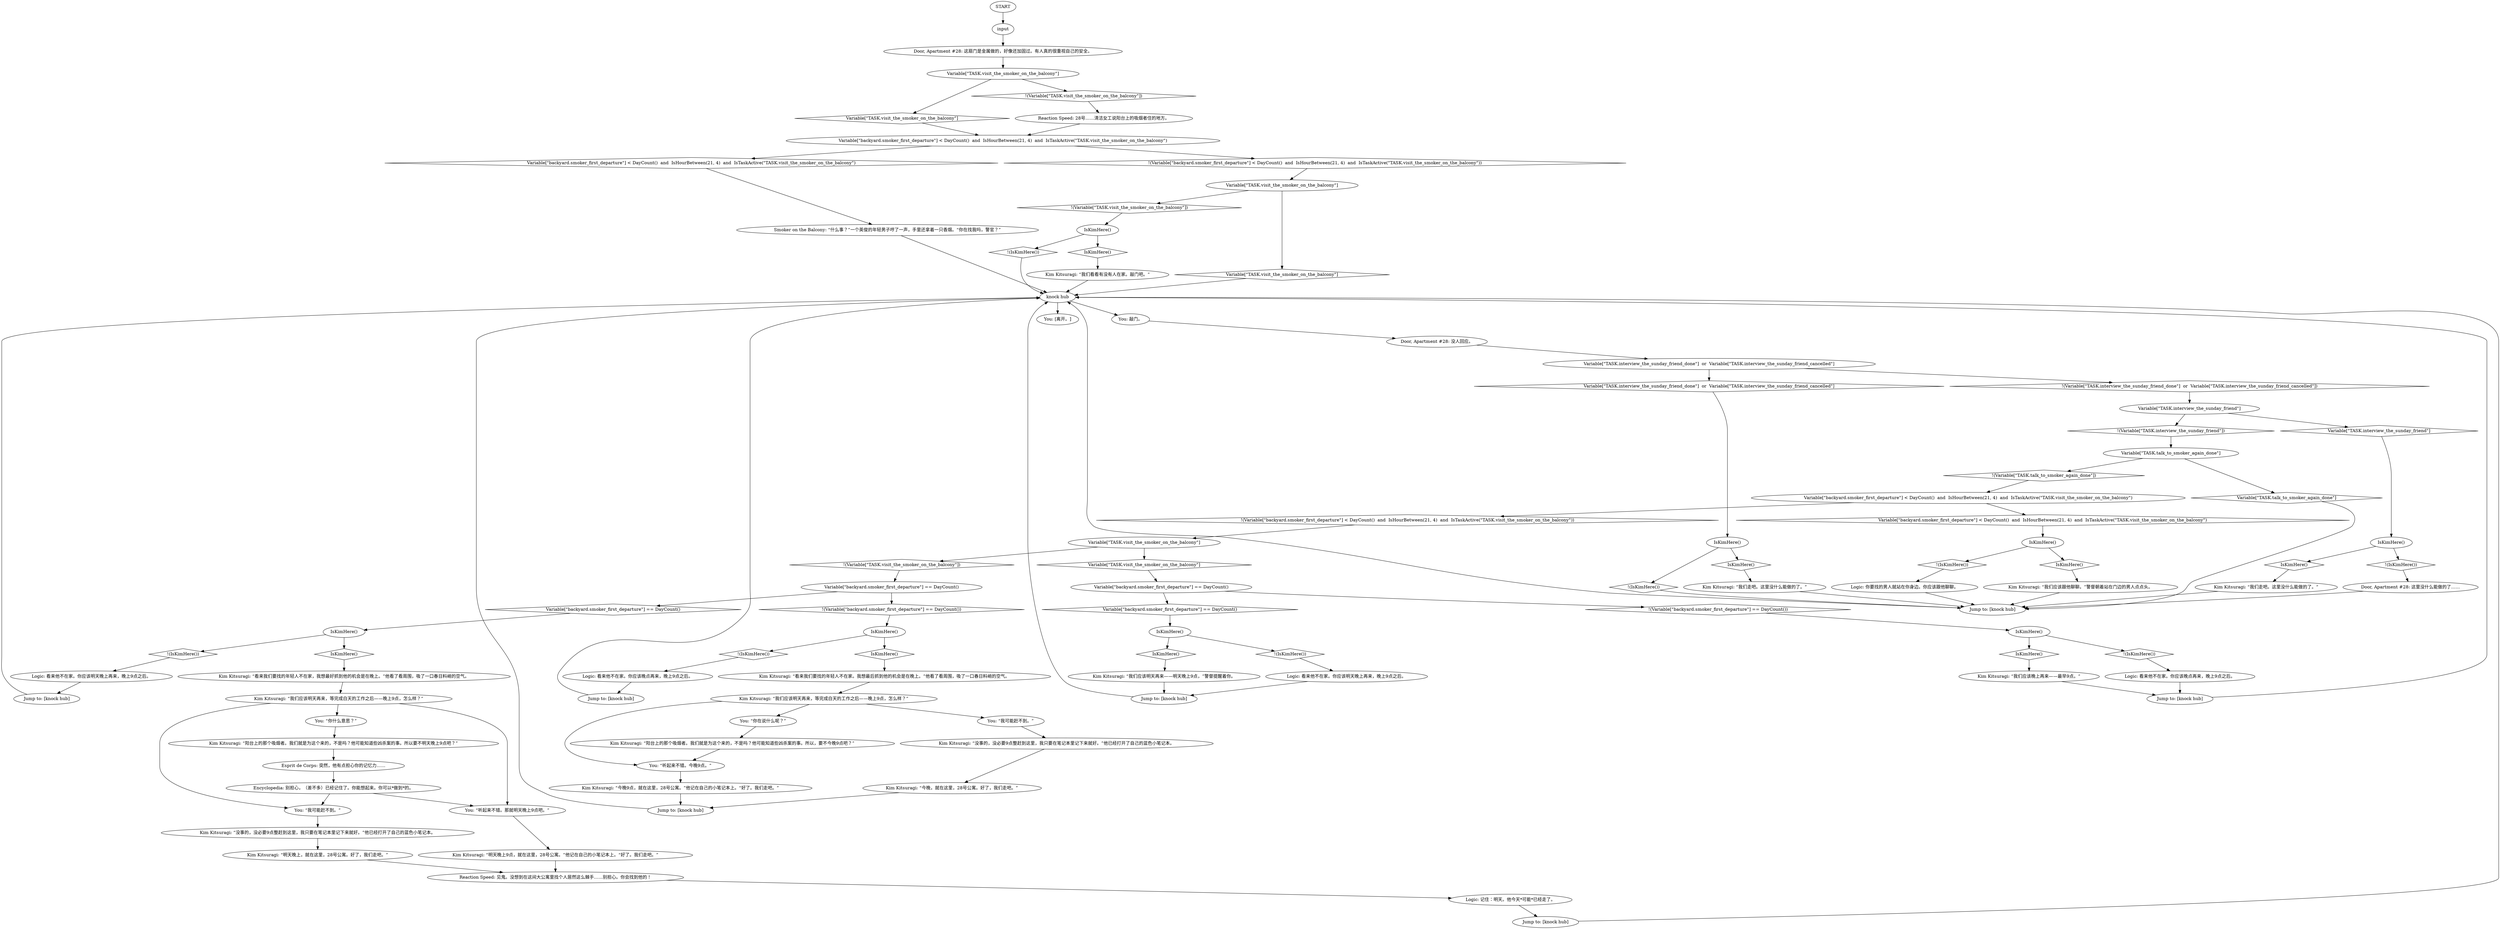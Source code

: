 # APT / SMOKER DOOR
# DOOR, APARTMENT #28 (SMOKER ON THE BALCONY)
# ==================================================
digraph G {
	  0 [label="START"];
	  1 [label="input"];
	  2 [label="Kim Kitsuragi: “我们看看有没有人在家。敲门吧。”"];
	  3 [label="Kim Kitsuragi: “阳台上的那个吸烟者。我们就是为这个来的，不是吗？他可能知道些凶杀案的事。所以，要不今晚9点吧？”"];
	  4 [label="IsKimHere()"];
	  5 [label="IsKimHere()", shape=diamond];
	  6 [label="!(IsKimHere())", shape=diamond];
	  7 [label="Jump to: [knock hub]"];
	  8 [label="Variable[\"TASK.interview_the_sunday_friend\"]"];
	  9 [label="Variable[\"TASK.interview_the_sunday_friend\"]", shape=diamond];
	  10 [label="!(Variable[\"TASK.interview_the_sunday_friend\"])", shape=diamond];
	  11 [label="Jump to: [knock hub]"];
	  12 [label="Kim Kitsuragi: “明天晚上，就在这里，28号公寓。好了，我们走吧。”"];
	  13 [label="You: “我可能赶不到。”"];
	  14 [label="Jump to: [knock hub]"];
	  15 [label="IsKimHere()"];
	  16 [label="IsKimHere()", shape=diamond];
	  17 [label="!(IsKimHere())", shape=diamond];
	  18 [label="Door, Apartment #28: 没人回应。"];
	  19 [label="knock hub"];
	  20 [label="Variable[\"backyard.smoker_first_departure\"] == DayCount()"];
	  21 [label="Variable[\"backyard.smoker_first_departure\"] == DayCount()", shape=diamond];
	  22 [label="!(Variable[\"backyard.smoker_first_departure\"] == DayCount())", shape=diamond];
	  23 [label="Esprit de Corps: 突然，他有点担心你的记忆力……"];
	  24 [label="Kim Kitsuragi: “没事的，没必要9点整赶到这里，我只要在笔记本里记下来就好。”他已经打开了自己的蓝色小笔记本。"];
	  25 [label="You: “你在说什么呢？”"];
	  26 [label="Kim Kitsuragi: “没事的，没必要9点整赶到这里，我只要在笔记本里记下来就好。”他已经打开了自己的蓝色小笔记本。"];
	  27 [label="IsKimHere()"];
	  28 [label="IsKimHere()", shape=diamond];
	  29 [label="!(IsKimHere())", shape=diamond];
	  30 [label="Smoker on the Balcony: “什么事？”一个英俊的年轻男子哼了一声，手里还拿着一只香烟。“你在找我吗，警官？”"];
	  31 [label="Logic: 看来他不在家。你应该晚点再来，晚上9点之后。"];
	  32 [label="Logic: 看来他不在家。你应该晚点再来，晚上9点之后。"];
	  33 [label="Logic: 你要找的男人就站在你身边。你应该跟他聊聊。"];
	  34 [label="Kim Kitsuragi: “我们走吧。这里没什么能做的了。”"];
	  35 [label="Variable[\"backyard.smoker_first_departure\"] < DayCount()  and  IsHourBetween(21, 4)  and  IsTaskActive(\"TASK.visit_the_smoker_on_the_balcony\")"];
	  36 [label="Variable[\"backyard.smoker_first_departure\"] < DayCount()  and  IsHourBetween(21, 4)  and  IsTaskActive(\"TASK.visit_the_smoker_on_the_balcony\")", shape=diamond];
	  37 [label="!(Variable[\"backyard.smoker_first_departure\"] < DayCount()  and  IsHourBetween(21, 4)  and  IsTaskActive(\"TASK.visit_the_smoker_on_the_balcony\"))", shape=diamond];
	  38 [label="Variable[\"TASK.talk_to_smoker_again_done\"]"];
	  39 [label="Variable[\"TASK.talk_to_smoker_again_done\"]", shape=diamond];
	  40 [label="!(Variable[\"TASK.talk_to_smoker_again_done\"])", shape=diamond];
	  41 [label="Kim Kitsuragi: “看来我们要找的年轻人不在家，我想最好抓到他的机会是在晚上。”他看了看周围，吸了一口春日料峭的空气。"];
	  42 [label="Kim Kitsuragi: “明天晚上9点，就在这里，28号公寓。”他记在自己的小笔记本上。“好了。我们走吧。”"];
	  43 [label="Jump to: [knock hub]"];
	  44 [label="Kim Kitsuragi: “今晚9点，就在这里，28号公寓。”他记在自己的小笔记本上。“好了。我们走吧。”"];
	  45 [label="Encyclopedia: 别担心，（差不多）已经记住了。你能想起来。你可以*做到*的。"];
	  46 [label="You: 敲门。"];
	  47 [label="Variable[\"backyard.smoker_first_departure\"] == DayCount()"];
	  48 [label="Variable[\"backyard.smoker_first_departure\"] == DayCount()", shape=diamond];
	  49 [label="!(Variable[\"backyard.smoker_first_departure\"] == DayCount())", shape=diamond];
	  50 [label="Kim Kitsuragi: “我们应该明天再来，等完成白天的工作之后——晚上9点，怎么样？”"];
	  51 [label="Kim Kitsuragi: “我们应该跟他聊聊。”警督朝着站在门边的男人点点头。"];
	  52 [label="Logic: 记住：明天。他今天*可能*已经走了。"];
	  53 [label="Door, Apartment #28: 这扇门是金属做的，好像还加固过。有人真的很重视自己的安全。"];
	  54 [label="Kim Kitsuragi: “今晚，就在这里，28号公寓。好了，我们走吧。”"];
	  55 [label="Kim Kitsuragi: “我们应该明天再来，等完成白天的工作之后——晚上9点，怎么样？”"];
	  56 [label="Variable[\"TASK.visit_the_smoker_on_the_balcony\"]"];
	  57 [label="Variable[\"TASK.visit_the_smoker_on_the_balcony\"]", shape=diamond];
	  58 [label="!(Variable[\"TASK.visit_the_smoker_on_the_balcony\"])", shape=diamond];
	  59 [label="Variable[\"backyard.smoker_first_departure\"] < DayCount()  and  IsHourBetween(21, 4)  and  IsTaskActive(\"TASK.visit_the_smoker_on_the_balcony\")"];
	  60 [label="Variable[\"backyard.smoker_first_departure\"] < DayCount()  and  IsHourBetween(21, 4)  and  IsTaskActive(\"TASK.visit_the_smoker_on_the_balcony\")", shape=diamond];
	  61 [label="!(Variable[\"backyard.smoker_first_departure\"] < DayCount()  and  IsHourBetween(21, 4)  and  IsTaskActive(\"TASK.visit_the_smoker_on_the_balcony\"))", shape=diamond];
	  62 [label="Jump to: [knock hub]"];
	  63 [label="Variable[\"TASK.visit_the_smoker_on_the_balcony\"]"];
	  64 [label="Variable[\"TASK.visit_the_smoker_on_the_balcony\"]", shape=diamond];
	  65 [label="!(Variable[\"TASK.visit_the_smoker_on_the_balcony\"])", shape=diamond];
	  66 [label="Variable[\"TASK.interview_the_sunday_friend_done\"]  or  Variable[\"TASK.interview_the_sunday_friend_cancelled\"]"];
	  67 [label="Variable[\"TASK.interview_the_sunday_friend_done\"]  or  Variable[\"TASK.interview_the_sunday_friend_cancelled\"]", shape=diamond];
	  68 [label="!(Variable[\"TASK.interview_the_sunday_friend_done\"]  or  Variable[\"TASK.interview_the_sunday_friend_cancelled\"])", shape=diamond];
	  69 [label="Reaction Speed: 28号……清洁女工说阳台上的吸烟者住的地方。"];
	  70 [label="Jump to: [knock hub]"];
	  71 [label="Jump to: [knock hub]"];
	  72 [label="Kim Kitsuragi: “我们应该明天再来——明天晚上9点，”警督提醒着你。"];
	  73 [label="IsKimHere()"];
	  74 [label="IsKimHere()", shape=diamond];
	  75 [label="!(IsKimHere())", shape=diamond];
	  76 [label="IsKimHere()"];
	  77 [label="IsKimHere()", shape=diamond];
	  78 [label="!(IsKimHere())", shape=diamond];
	  79 [label="You: [离开。]"];
	  80 [label="You: “听起来不错。那就明天晚上9点吧。”"];
	  81 [label="You: “我可能赶不到。”"];
	  82 [label="Kim Kitsuragi: “阳台上的那个吸烟者。我们就是为这个来的，不是吗？他可能知道些凶杀案的事。所以要不明天晚上9点吧？”"];
	  83 [label="Kim Kitsuragi: “我们应该晚上再来——最早9点。”"];
	  84 [label="You: “你什么意思？”"];
	  85 [label="IsKimHere()"];
	  86 [label="IsKimHere()", shape=diamond];
	  87 [label="!(IsKimHere())", shape=diamond];
	  88 [label="Variable[\"TASK.visit_the_smoker_on_the_balcony\"]"];
	  89 [label="Variable[\"TASK.visit_the_smoker_on_the_balcony\"]", shape=diamond];
	  90 [label="!(Variable[\"TASK.visit_the_smoker_on_the_balcony\"])", shape=diamond];
	  91 [label="Kim Kitsuragi: “看来我们要找的年轻人不在家。我想最后抓到他的机会是在晚上。”他看了看周围，吸了一口春日料峭的空气。"];
	  92 [label="Logic: 看来他不在家。你应该明天晚上再来，晚上9点之后。"];
	  93 [label="You: “听起来不错。今晚9点。”"];
	  94 [label="Logic: 看来他不在家。你应该明天晚上再来，晚上9点之后。"];
	  95 [label="Door, Apartment #28: 这里没什么能做的了……"];
	  97 [label="IsKimHere()"];
	  98 [label="IsKimHere()", shape=diamond];
	  99 [label="!(IsKimHere())", shape=diamond];
	  100 [label="IsKimHere()"];
	  101 [label="IsKimHere()", shape=diamond];
	  102 [label="!(IsKimHere())", shape=diamond];
	  103 [label="Reaction Speed: 见鬼。没想到在这间大公寓里找个人居然这么棘手……别担心。你会找到他的！"];
	  104 [label="Kim Kitsuragi: “我们走吧。这里没什么能做的了。”"];
	  0 -> 1
	  1 -> 53
	  2 -> 19
	  3 -> 93
	  4 -> 5
	  4 -> 6
	  5 -> 72
	  6 -> 94
	  7 -> 19
	  8 -> 9
	  8 -> 10
	  9 -> 27
	  10 -> 38
	  11 -> 19
	  12 -> 103
	  13 -> 26
	  14 -> 19
	  15 -> 16
	  15 -> 17
	  16 -> 34
	  17 -> 71
	  18 -> 66
	  19 -> 46
	  19 -> 79
	  20 -> 21
	  20 -> 22
	  21 -> 4
	  22 -> 73
	  23 -> 45
	  24 -> 12
	  25 -> 3
	  26 -> 54
	  27 -> 28
	  27 -> 29
	  28 -> 104
	  29 -> 95
	  30 -> 19
	  31 -> 11
	  32 -> 62
	  33 -> 71
	  34 -> 71
	  35 -> 36
	  35 -> 37
	  36 -> 30
	  37 -> 63
	  38 -> 40
	  38 -> 39
	  39 -> 71
	  40 -> 59
	  41 -> 50
	  42 -> 103
	  43 -> 19
	  44 -> 7
	  45 -> 80
	  45 -> 81
	  46 -> 18
	  47 -> 48
	  47 -> 49
	  48 -> 100
	  49 -> 76
	  50 -> 80
	  50 -> 81
	  50 -> 84
	  51 -> 71
	  52 -> 70
	  53 -> 56
	  54 -> 7
	  55 -> 25
	  55 -> 13
	  55 -> 93
	  56 -> 57
	  56 -> 58
	  57 -> 35
	  58 -> 69
	  59 -> 60
	  59 -> 61
	  60 -> 85
	  61 -> 88
	  62 -> 19
	  63 -> 64
	  63 -> 65
	  64 -> 19
	  65 -> 97
	  66 -> 67
	  66 -> 68
	  67 -> 15
	  68 -> 8
	  69 -> 35
	  70 -> 19
	  71 -> 19
	  72 -> 43
	  73 -> 74
	  73 -> 75
	  74 -> 83
	  75 -> 32
	  76 -> 77
	  76 -> 78
	  77 -> 91
	  78 -> 31
	  80 -> 42
	  81 -> 24
	  82 -> 23
	  83 -> 62
	  84 -> 82
	  85 -> 86
	  85 -> 87
	  86 -> 51
	  87 -> 33
	  88 -> 89
	  88 -> 90
	  89 -> 20
	  90 -> 47
	  91 -> 55
	  92 -> 14
	  93 -> 44
	  94 -> 43
	  95 -> 71
	  97 -> 98
	  97 -> 99
	  98 -> 2
	  99 -> 19
	  100 -> 101
	  100 -> 102
	  101 -> 41
	  102 -> 92
	  103 -> 52
	  104 -> 71
}


